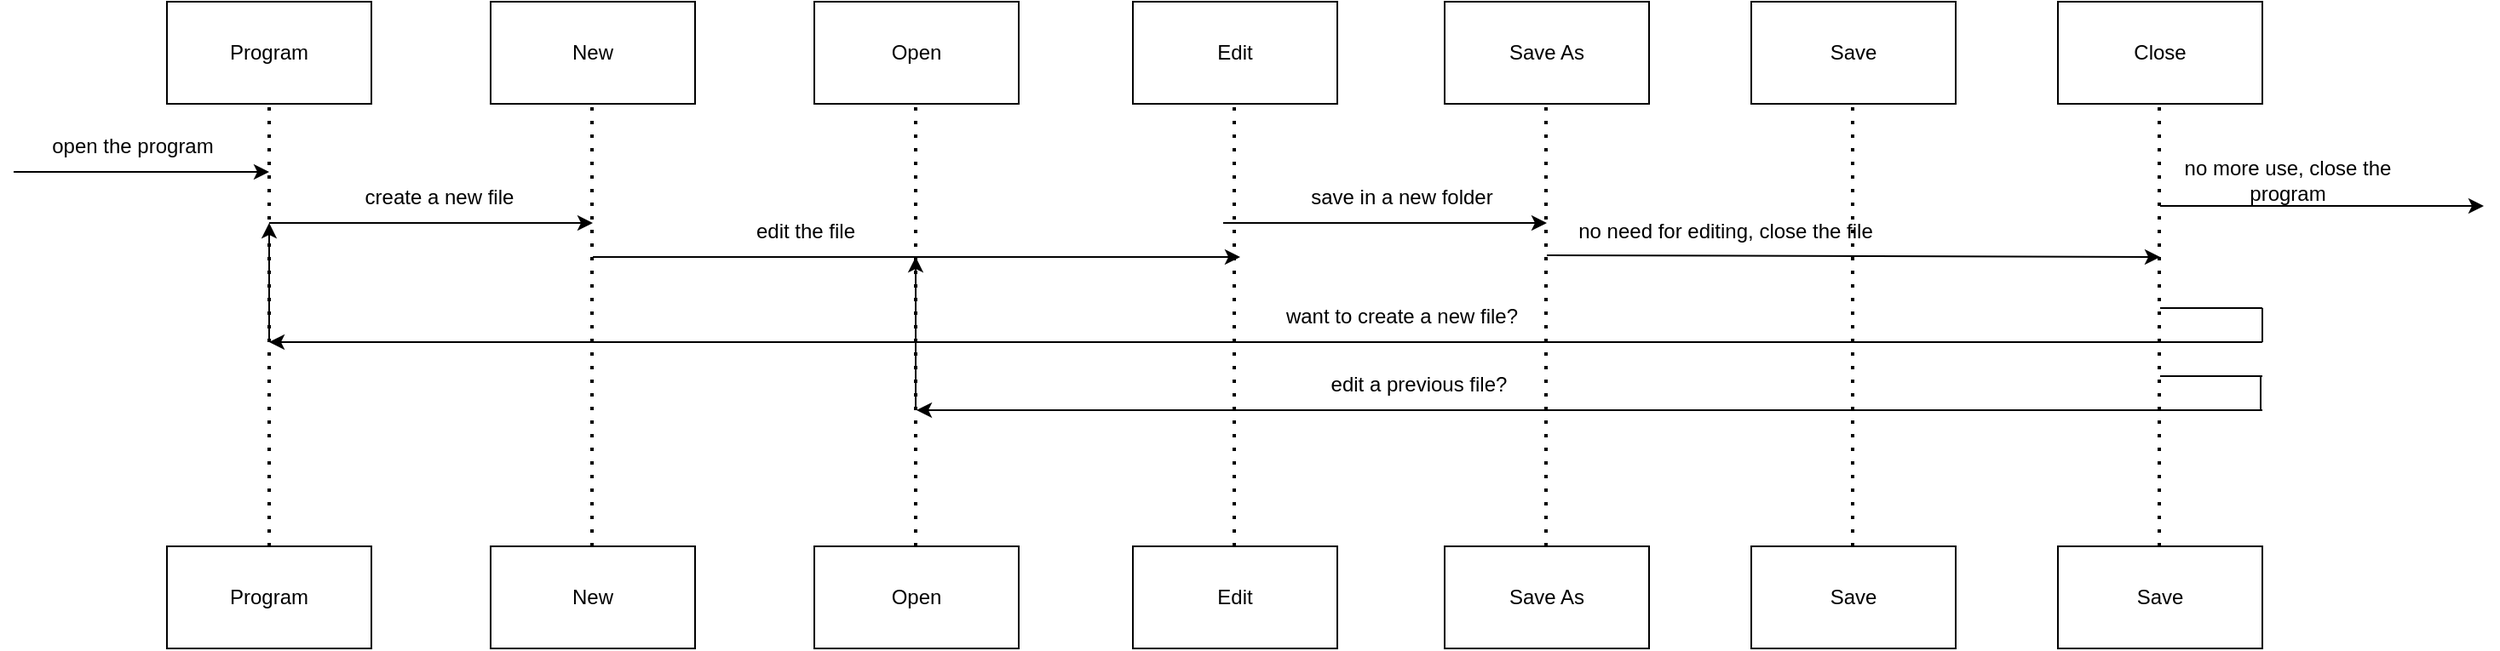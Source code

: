 <mxfile version="24.2.5" type="device">
  <diagram name="Page-1" id="Uhaazy1pnkoTFIxh1pxL">
    <mxGraphModel dx="1255" dy="859" grid="1" gridSize="10" guides="1" tooltips="1" connect="1" arrows="1" fold="1" page="1" pageScale="1" pageWidth="1654" pageHeight="1169" math="0" shadow="0">
      <root>
        <mxCell id="0" />
        <mxCell id="1" parent="0" />
        <mxCell id="6_WpFvyf7ga9TjtQSi5f-1" value="Program" style="rounded=0;whiteSpace=wrap;html=1;" vertex="1" parent="1">
          <mxGeometry x="140" y="90" width="120" height="60" as="geometry" />
        </mxCell>
        <mxCell id="6_WpFvyf7ga9TjtQSi5f-2" value="New" style="rounded=0;whiteSpace=wrap;html=1;" vertex="1" parent="1">
          <mxGeometry x="330" y="90" width="120" height="60" as="geometry" />
        </mxCell>
        <mxCell id="6_WpFvyf7ga9TjtQSi5f-3" value="Open" style="rounded=0;whiteSpace=wrap;html=1;" vertex="1" parent="1">
          <mxGeometry x="520" y="90" width="120" height="60" as="geometry" />
        </mxCell>
        <mxCell id="6_WpFvyf7ga9TjtQSi5f-4" value="Edit" style="rounded=0;whiteSpace=wrap;html=1;" vertex="1" parent="1">
          <mxGeometry x="707" y="90" width="120" height="60" as="geometry" />
        </mxCell>
        <mxCell id="6_WpFvyf7ga9TjtQSi5f-5" value="Program" style="rounded=0;whiteSpace=wrap;html=1;" vertex="1" parent="1">
          <mxGeometry x="140" y="410" width="120" height="60" as="geometry" />
        </mxCell>
        <mxCell id="6_WpFvyf7ga9TjtQSi5f-6" value="New" style="rounded=0;whiteSpace=wrap;html=1;" vertex="1" parent="1">
          <mxGeometry x="330" y="410" width="120" height="60" as="geometry" />
        </mxCell>
        <mxCell id="6_WpFvyf7ga9TjtQSi5f-7" value="Open" style="rounded=0;whiteSpace=wrap;html=1;" vertex="1" parent="1">
          <mxGeometry x="520" y="410" width="120" height="60" as="geometry" />
        </mxCell>
        <mxCell id="6_WpFvyf7ga9TjtQSi5f-8" value="Edit" style="rounded=0;whiteSpace=wrap;html=1;" vertex="1" parent="1">
          <mxGeometry x="707" y="410" width="120" height="60" as="geometry" />
        </mxCell>
        <mxCell id="6_WpFvyf7ga9TjtQSi5f-9" value="" style="endArrow=none;dashed=1;html=1;dashPattern=1 3;strokeWidth=2;rounded=0;entryX=0.5;entryY=1;entryDx=0;entryDy=0;exitX=0.5;exitY=0;exitDx=0;exitDy=0;" edge="1" parent="1" source="6_WpFvyf7ga9TjtQSi5f-5" target="6_WpFvyf7ga9TjtQSi5f-1">
          <mxGeometry width="50" height="50" relative="1" as="geometry">
            <mxPoint x="390" y="360" as="sourcePoint" />
            <mxPoint x="440" y="310" as="targetPoint" />
          </mxGeometry>
        </mxCell>
        <mxCell id="6_WpFvyf7ga9TjtQSi5f-10" value="" style="endArrow=none;dashed=1;html=1;dashPattern=1 3;strokeWidth=2;rounded=0;entryX=0.5;entryY=1;entryDx=0;entryDy=0;exitX=0.5;exitY=0;exitDx=0;exitDy=0;" edge="1" parent="1">
          <mxGeometry width="50" height="50" relative="1" as="geometry">
            <mxPoint x="389.5" y="410" as="sourcePoint" />
            <mxPoint x="389.5" y="150" as="targetPoint" />
          </mxGeometry>
        </mxCell>
        <mxCell id="6_WpFvyf7ga9TjtQSi5f-11" value="" style="endArrow=none;dashed=1;html=1;dashPattern=1 3;strokeWidth=2;rounded=0;entryX=0.5;entryY=1;entryDx=0;entryDy=0;exitX=0.5;exitY=0;exitDx=0;exitDy=0;" edge="1" parent="1">
          <mxGeometry width="50" height="50" relative="1" as="geometry">
            <mxPoint x="579.5" y="410" as="sourcePoint" />
            <mxPoint x="579.5" y="150" as="targetPoint" />
          </mxGeometry>
        </mxCell>
        <mxCell id="6_WpFvyf7ga9TjtQSi5f-12" value="" style="endArrow=none;dashed=1;html=1;dashPattern=1 3;strokeWidth=2;rounded=0;entryX=0.5;entryY=1;entryDx=0;entryDy=0;exitX=0.5;exitY=0;exitDx=0;exitDy=0;" edge="1" parent="1">
          <mxGeometry width="50" height="50" relative="1" as="geometry">
            <mxPoint x="766.5" y="410" as="sourcePoint" />
            <mxPoint x="766.5" y="150" as="targetPoint" />
          </mxGeometry>
        </mxCell>
        <mxCell id="6_WpFvyf7ga9TjtQSi5f-13" value="" style="endArrow=classic;html=1;rounded=0;" edge="1" parent="1">
          <mxGeometry width="50" height="50" relative="1" as="geometry">
            <mxPoint x="50" y="190" as="sourcePoint" />
            <mxPoint x="200" y="190" as="targetPoint" />
          </mxGeometry>
        </mxCell>
        <mxCell id="6_WpFvyf7ga9TjtQSi5f-14" value="" style="endArrow=classic;html=1;rounded=0;" edge="1" parent="1">
          <mxGeometry width="50" height="50" relative="1" as="geometry">
            <mxPoint x="200" y="220" as="sourcePoint" />
            <mxPoint x="390" y="220" as="targetPoint" />
          </mxGeometry>
        </mxCell>
        <mxCell id="6_WpFvyf7ga9TjtQSi5f-15" value="" style="endArrow=classic;html=1;rounded=0;" edge="1" parent="1">
          <mxGeometry width="50" height="50" relative="1" as="geometry">
            <mxPoint x="390" y="240" as="sourcePoint" />
            <mxPoint x="770" y="240" as="targetPoint" />
          </mxGeometry>
        </mxCell>
        <mxCell id="6_WpFvyf7ga9TjtQSi5f-16" value="open the program" style="text;html=1;align=center;verticalAlign=middle;whiteSpace=wrap;rounded=0;" vertex="1" parent="1">
          <mxGeometry x="70" y="160" width="100" height="30" as="geometry" />
        </mxCell>
        <mxCell id="6_WpFvyf7ga9TjtQSi5f-17" value="create a new file" style="text;html=1;align=center;verticalAlign=middle;whiteSpace=wrap;rounded=0;" vertex="1" parent="1">
          <mxGeometry x="230" y="190" width="140" height="30" as="geometry" />
        </mxCell>
        <mxCell id="6_WpFvyf7ga9TjtQSi5f-18" value="edit the file" style="text;html=1;align=center;verticalAlign=middle;whiteSpace=wrap;rounded=0;" vertex="1" parent="1">
          <mxGeometry x="440" y="210" width="150" height="30" as="geometry" />
        </mxCell>
        <mxCell id="6_WpFvyf7ga9TjtQSi5f-22" value="Save As" style="rounded=0;whiteSpace=wrap;html=1;" vertex="1" parent="1">
          <mxGeometry x="890" y="90" width="120" height="60" as="geometry" />
        </mxCell>
        <mxCell id="6_WpFvyf7ga9TjtQSi5f-23" value="Save As" style="rounded=0;whiteSpace=wrap;html=1;" vertex="1" parent="1">
          <mxGeometry x="890" y="410" width="120" height="60" as="geometry" />
        </mxCell>
        <mxCell id="6_WpFvyf7ga9TjtQSi5f-26" value="" style="endArrow=none;dashed=1;html=1;dashPattern=1 3;strokeWidth=2;rounded=0;entryX=0.5;entryY=1;entryDx=0;entryDy=0;exitX=0.5;exitY=0;exitDx=0;exitDy=0;" edge="1" parent="1">
          <mxGeometry width="50" height="50" relative="1" as="geometry">
            <mxPoint x="949.5" y="410" as="sourcePoint" />
            <mxPoint x="949.5" y="150" as="targetPoint" />
          </mxGeometry>
        </mxCell>
        <mxCell id="6_WpFvyf7ga9TjtQSi5f-30" value="Save" style="rounded=0;whiteSpace=wrap;html=1;" vertex="1" parent="1">
          <mxGeometry x="1070" y="90" width="120" height="60" as="geometry" />
        </mxCell>
        <mxCell id="6_WpFvyf7ga9TjtQSi5f-31" value="Save" style="rounded=0;whiteSpace=wrap;html=1;" vertex="1" parent="1">
          <mxGeometry x="1070" y="410" width="120" height="60" as="geometry" />
        </mxCell>
        <mxCell id="6_WpFvyf7ga9TjtQSi5f-32" value="" style="endArrow=none;dashed=1;html=1;dashPattern=1 3;strokeWidth=2;rounded=0;entryX=0.5;entryY=1;entryDx=0;entryDy=0;exitX=0.5;exitY=0;exitDx=0;exitDy=0;" edge="1" parent="1">
          <mxGeometry width="50" height="50" relative="1" as="geometry">
            <mxPoint x="1129.5" y="410" as="sourcePoint" />
            <mxPoint x="1129.5" y="150" as="targetPoint" />
          </mxGeometry>
        </mxCell>
        <mxCell id="6_WpFvyf7ga9TjtQSi5f-33" value="" style="endArrow=classic;html=1;rounded=0;" edge="1" parent="1">
          <mxGeometry width="50" height="50" relative="1" as="geometry">
            <mxPoint x="760" y="220" as="sourcePoint" />
            <mxPoint x="950" y="220" as="targetPoint" />
          </mxGeometry>
        </mxCell>
        <mxCell id="6_WpFvyf7ga9TjtQSi5f-34" value="save in a new folder" style="text;html=1;align=center;verticalAlign=middle;whiteSpace=wrap;rounded=0;" vertex="1" parent="1">
          <mxGeometry x="790" y="190" width="150" height="30" as="geometry" />
        </mxCell>
        <mxCell id="6_WpFvyf7ga9TjtQSi5f-36" value="Close" style="rounded=0;whiteSpace=wrap;html=1;" vertex="1" parent="1">
          <mxGeometry x="1250" y="90" width="120" height="60" as="geometry" />
        </mxCell>
        <mxCell id="6_WpFvyf7ga9TjtQSi5f-37" value="Save" style="rounded=0;whiteSpace=wrap;html=1;" vertex="1" parent="1">
          <mxGeometry x="1250" y="410" width="120" height="60" as="geometry" />
        </mxCell>
        <mxCell id="6_WpFvyf7ga9TjtQSi5f-38" value="" style="endArrow=none;dashed=1;html=1;dashPattern=1 3;strokeWidth=2;rounded=0;entryX=0.5;entryY=1;entryDx=0;entryDy=0;exitX=0.5;exitY=0;exitDx=0;exitDy=0;" edge="1" parent="1">
          <mxGeometry width="50" height="50" relative="1" as="geometry">
            <mxPoint x="1309.5" y="410" as="sourcePoint" />
            <mxPoint x="1309.5" y="150" as="targetPoint" />
          </mxGeometry>
        </mxCell>
        <mxCell id="6_WpFvyf7ga9TjtQSi5f-39" value="" style="endArrow=classic;html=1;rounded=0;" edge="1" parent="1">
          <mxGeometry width="50" height="50" relative="1" as="geometry">
            <mxPoint x="950" y="239" as="sourcePoint" />
            <mxPoint x="1310" y="240" as="targetPoint" />
          </mxGeometry>
        </mxCell>
        <mxCell id="6_WpFvyf7ga9TjtQSi5f-40" value="no need for editing, close the file" style="text;html=1;align=center;verticalAlign=middle;whiteSpace=wrap;rounded=0;" vertex="1" parent="1">
          <mxGeometry x="960" y="210" width="190" height="30" as="geometry" />
        </mxCell>
        <mxCell id="6_WpFvyf7ga9TjtQSi5f-41" value="" style="endArrow=classic;html=1;rounded=0;" edge="1" parent="1">
          <mxGeometry width="50" height="50" relative="1" as="geometry">
            <mxPoint x="1310" y="210" as="sourcePoint" />
            <mxPoint x="1500" y="210" as="targetPoint" />
          </mxGeometry>
        </mxCell>
        <mxCell id="6_WpFvyf7ga9TjtQSi5f-42" value="no more use, close the program" style="text;html=1;align=center;verticalAlign=middle;whiteSpace=wrap;rounded=0;" vertex="1" parent="1">
          <mxGeometry x="1310" y="180" width="150" height="30" as="geometry" />
        </mxCell>
        <mxCell id="6_WpFvyf7ga9TjtQSi5f-43" value="" style="endArrow=classic;html=1;rounded=0;" edge="1" parent="1">
          <mxGeometry width="50" height="50" relative="1" as="geometry">
            <mxPoint x="1370" y="290" as="sourcePoint" />
            <mxPoint x="200" y="290" as="targetPoint" />
          </mxGeometry>
        </mxCell>
        <mxCell id="6_WpFvyf7ga9TjtQSi5f-44" value="" style="endArrow=none;html=1;rounded=0;" edge="1" parent="1">
          <mxGeometry width="50" height="50" relative="1" as="geometry">
            <mxPoint x="1310" y="270" as="sourcePoint" />
            <mxPoint x="1370" y="270" as="targetPoint" />
          </mxGeometry>
        </mxCell>
        <mxCell id="6_WpFvyf7ga9TjtQSi5f-45" value="" style="endArrow=none;html=1;rounded=0;" edge="1" parent="1">
          <mxGeometry width="50" height="50" relative="1" as="geometry">
            <mxPoint x="1370" y="290" as="sourcePoint" />
            <mxPoint x="1370" y="270" as="targetPoint" />
          </mxGeometry>
        </mxCell>
        <mxCell id="6_WpFvyf7ga9TjtQSi5f-46" value="want to create a new file?" style="text;html=1;align=center;verticalAlign=middle;whiteSpace=wrap;rounded=0;" vertex="1" parent="1">
          <mxGeometry x="790" y="260" width="150" height="30" as="geometry" />
        </mxCell>
        <mxCell id="6_WpFvyf7ga9TjtQSi5f-47" value="" style="endArrow=classic;html=1;rounded=0;" edge="1" parent="1">
          <mxGeometry width="50" height="50" relative="1" as="geometry">
            <mxPoint x="200" y="290" as="sourcePoint" />
            <mxPoint x="200" y="220" as="targetPoint" />
          </mxGeometry>
        </mxCell>
        <mxCell id="6_WpFvyf7ga9TjtQSi5f-48" value="" style="endArrow=none;html=1;rounded=0;" edge="1" parent="1">
          <mxGeometry width="50" height="50" relative="1" as="geometry">
            <mxPoint x="1310" y="310" as="sourcePoint" />
            <mxPoint x="1370" y="310" as="targetPoint" />
          </mxGeometry>
        </mxCell>
        <mxCell id="6_WpFvyf7ga9TjtQSi5f-49" value="" style="endArrow=none;html=1;rounded=0;" edge="1" parent="1">
          <mxGeometry width="50" height="50" relative="1" as="geometry">
            <mxPoint x="1369" y="330" as="sourcePoint" />
            <mxPoint x="1369" y="310" as="targetPoint" />
          </mxGeometry>
        </mxCell>
        <mxCell id="6_WpFvyf7ga9TjtQSi5f-51" value="" style="endArrow=classic;html=1;rounded=0;exitX=0;exitY=1;exitDx=0;exitDy=0;" edge="1" parent="1">
          <mxGeometry width="50" height="50" relative="1" as="geometry">
            <mxPoint x="1370" y="330" as="sourcePoint" />
            <mxPoint x="580" y="330" as="targetPoint" />
          </mxGeometry>
        </mxCell>
        <mxCell id="6_WpFvyf7ga9TjtQSi5f-52" value="" style="endArrow=classic;html=1;rounded=0;entryX=1;entryY=1;entryDx=0;entryDy=0;" edge="1" parent="1">
          <mxGeometry width="50" height="50" relative="1" as="geometry">
            <mxPoint x="579.5" y="330" as="sourcePoint" />
            <mxPoint x="579.5" y="240" as="targetPoint" />
          </mxGeometry>
        </mxCell>
        <mxCell id="6_WpFvyf7ga9TjtQSi5f-53" value="edit a previous file?" style="text;html=1;align=center;verticalAlign=middle;whiteSpace=wrap;rounded=0;" vertex="1" parent="1">
          <mxGeometry x="800" y="300" width="150" height="30" as="geometry" />
        </mxCell>
      </root>
    </mxGraphModel>
  </diagram>
</mxfile>

